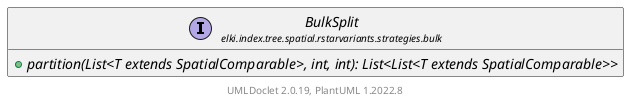@startuml
    remove .*\.(Instance|Par|Parameterizer|Factory)$
    set namespaceSeparator none
    hide empty fields
    hide empty methods

    interface "<size:14>BulkSplit\n<size:10>elki.index.tree.spatial.rstarvariants.strategies.bulk" as elki.index.tree.spatial.rstarvariants.strategies.bulk.BulkSplit [[BulkSplit.html]] {
        {abstract} +partition(List<T extends SpatialComparable>, int, int): List<List<T extends SpatialComparable>>
    }

    center footer UMLDoclet 2.0.19, PlantUML 1.2022.8
@enduml
